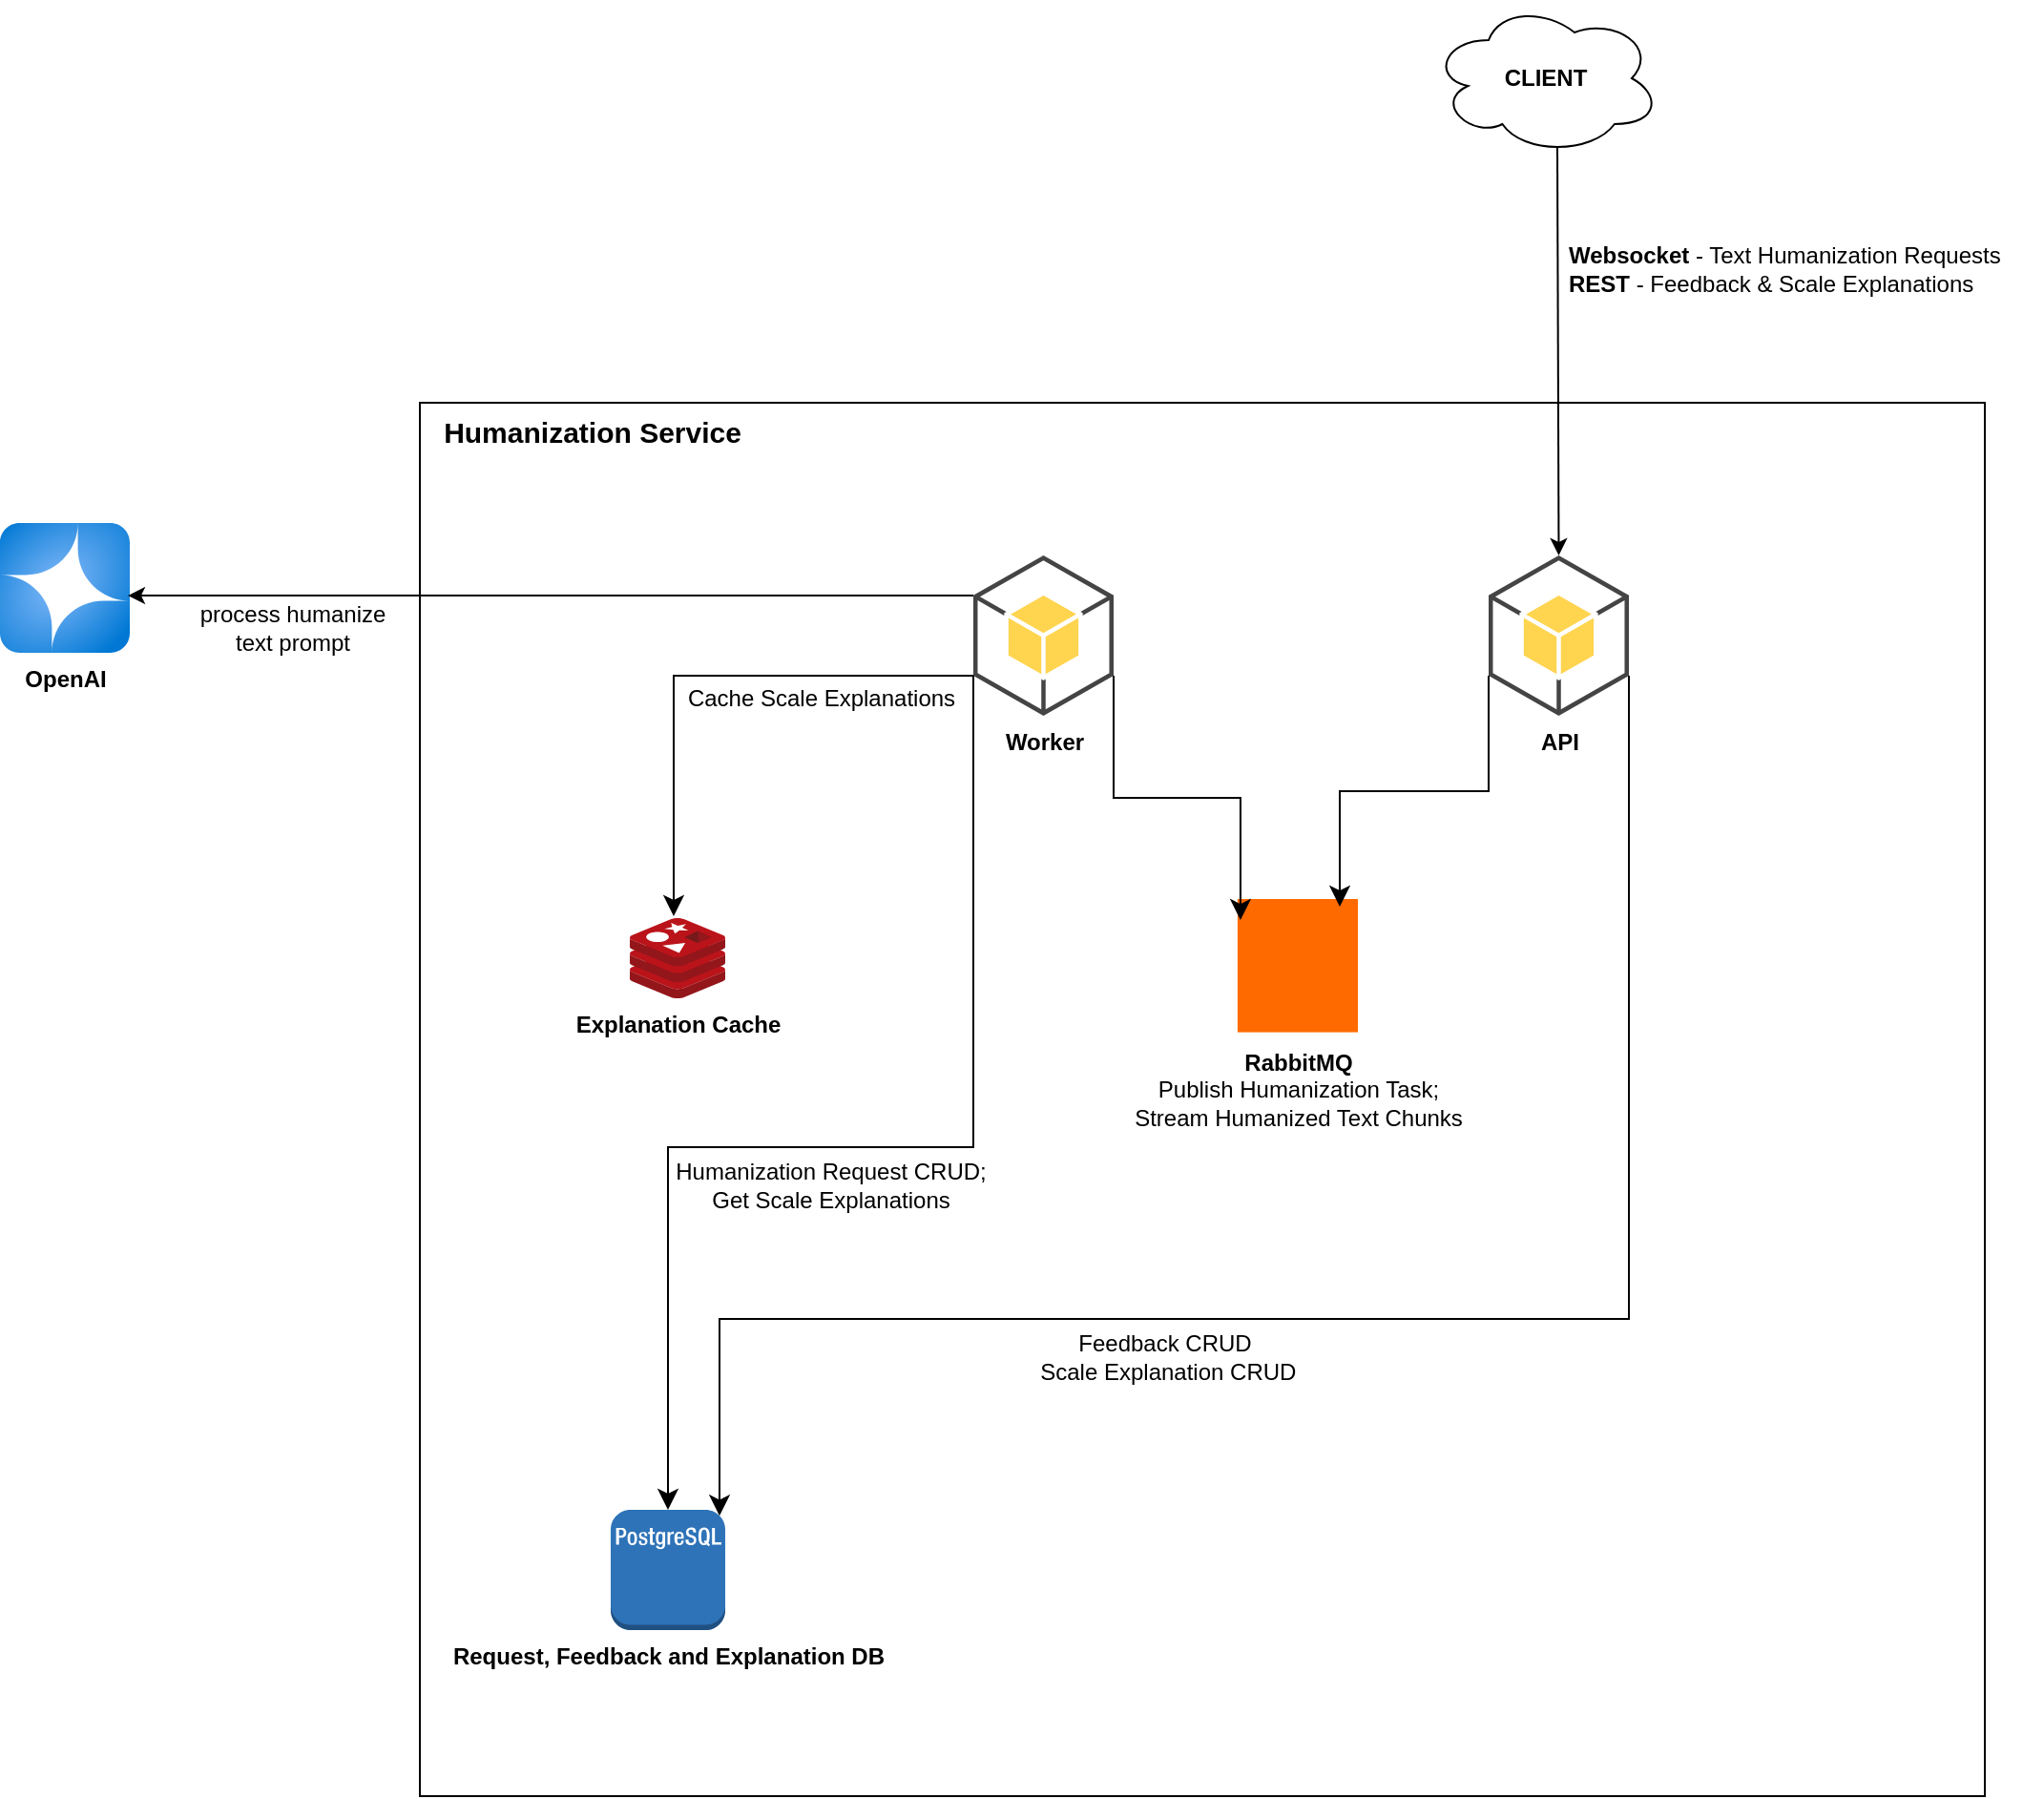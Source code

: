 <mxfile version="26.0.10" pages="2">
  <diagram name="Architecture" id="ZQDoOJGaAtczaBXXb8w6">
    <mxGraphModel dx="2222" dy="759" grid="1" gridSize="10" guides="1" tooltips="1" connect="1" arrows="1" fold="1" page="1" pageScale="1" pageWidth="850" pageHeight="1100" math="0" shadow="0">
      <root>
        <mxCell id="0" />
        <mxCell id="1" parent="0" />
        <mxCell id="LybeNzi-My2Q_nqDxSeN-19" value="" style="rounded=0;whiteSpace=wrap;html=1;" vertex="1" parent="1">
          <mxGeometry x="-110" y="270" width="820" height="730" as="geometry" />
        </mxCell>
        <mxCell id="LybeNzi-My2Q_nqDxSeN-1" value="API" style="outlineConnect=0;dashed=0;verticalLabelPosition=bottom;verticalAlign=top;align=center;html=1;shape=mxgraph.aws3.android;fillColor=#FFD44F;gradientColor=none;fontStyle=1" vertex="1" parent="1">
          <mxGeometry x="450" y="350" width="73.5" height="84" as="geometry" />
        </mxCell>
        <mxCell id="LybeNzi-My2Q_nqDxSeN-2" value="Worker" style="outlineConnect=0;dashed=0;verticalLabelPosition=bottom;verticalAlign=top;align=center;html=1;shape=mxgraph.aws3.android;fillColor=#FFD44F;gradientColor=none;fontStyle=1" vertex="1" parent="1">
          <mxGeometry x="180" y="350" width="73.5" height="84" as="geometry" />
        </mxCell>
        <mxCell id="LybeNzi-My2Q_nqDxSeN-3" value="&lt;div&gt;&lt;br&gt;&lt;/div&gt;" style="points=[];aspect=fixed;html=1;align=center;shadow=0;dashed=0;fillColor=#FF6A00;strokeColor=none;shape=mxgraph.alibaba_cloud.mq_message_queue;" vertex="1" parent="1">
          <mxGeometry x="318.46" y="530" width="63.07" height="69.8" as="geometry" />
        </mxCell>
        <mxCell id="LybeNzi-My2Q_nqDxSeN-4" value="&lt;b&gt;RabbitMQ&lt;/b&gt;&lt;div&gt;Publish Humanization Task;&lt;/div&gt;&lt;div&gt;Stream Humanized Text Chunks&lt;/div&gt;" style="text;html=1;align=center;verticalAlign=middle;resizable=0;points=[];autosize=1;strokeColor=none;fillColor=none;" vertex="1" parent="1">
          <mxGeometry x="249.99" y="600" width="200" height="60" as="geometry" />
        </mxCell>
        <mxCell id="LybeNzi-My2Q_nqDxSeN-5" value="&lt;b&gt;Explanation Cache&lt;/b&gt;" style="image;sketch=0;aspect=fixed;html=1;points=[];align=center;fontSize=12;image=img/lib/mscae/Cache_Redis_Product.svg;" vertex="1" parent="1">
          <mxGeometry y="540" width="50" height="42" as="geometry" />
        </mxCell>
        <mxCell id="LybeNzi-My2Q_nqDxSeN-6" value="Request, Feedback and Explanation DB" style="outlineConnect=0;dashed=0;verticalLabelPosition=bottom;verticalAlign=top;align=center;html=1;shape=mxgraph.aws3.postgre_sql_instance;fillColor=#2E73B8;gradientColor=none;fontStyle=1" vertex="1" parent="1">
          <mxGeometry x="-10" y="850" width="60" height="63" as="geometry" />
        </mxCell>
        <mxCell id="LybeNzi-My2Q_nqDxSeN-7" value="" style="edgeStyle=elbowEdgeStyle;elbow=vertical;endArrow=classic;html=1;curved=0;rounded=0;endSize=8;startSize=8;exitX=0;exitY=0.75;exitDx=0;exitDy=0;exitPerimeter=0;entryX=0.46;entryY=-0.024;entryDx=0;entryDy=0;entryPerimeter=0;" edge="1" parent="1" source="LybeNzi-My2Q_nqDxSeN-2" target="LybeNzi-My2Q_nqDxSeN-5">
          <mxGeometry width="50" height="50" relative="1" as="geometry">
            <mxPoint x="230" y="550" as="sourcePoint" />
            <mxPoint x="280" y="500" as="targetPoint" />
            <Array as="points">
              <mxPoint x="100" y="413" />
            </Array>
          </mxGeometry>
        </mxCell>
        <mxCell id="LybeNzi-My2Q_nqDxSeN-8" value="" style="edgeStyle=elbowEdgeStyle;elbow=vertical;endArrow=classic;html=1;curved=0;rounded=0;endSize=8;startSize=8;exitX=0;exitY=0.75;exitDx=0;exitDy=0;exitPerimeter=0;entryX=0.5;entryY=0;entryDx=0;entryDy=0;entryPerimeter=0;" edge="1" parent="1" source="LybeNzi-My2Q_nqDxSeN-2" target="LybeNzi-My2Q_nqDxSeN-6">
          <mxGeometry width="50" height="50" relative="1" as="geometry">
            <mxPoint x="190" y="423" as="sourcePoint" />
            <mxPoint x="33" y="549" as="targetPoint" />
            <Array as="points">
              <mxPoint x="100" y="660" />
            </Array>
          </mxGeometry>
        </mxCell>
        <mxCell id="LybeNzi-My2Q_nqDxSeN-10" value="" style="endArrow=classic;html=1;rounded=0;exitX=0.55;exitY=0.95;exitDx=0;exitDy=0;entryX=0.5;entryY=0;entryDx=0;entryDy=0;entryPerimeter=0;exitPerimeter=0;" edge="1" parent="1" source="LybeNzi-My2Q_nqDxSeN-11" target="LybeNzi-My2Q_nqDxSeN-1">
          <mxGeometry width="50" height="50" relative="1" as="geometry">
            <mxPoint x="486.75" y="110" as="sourcePoint" />
            <mxPoint x="270" y="220" as="targetPoint" />
          </mxGeometry>
        </mxCell>
        <mxCell id="LybeNzi-My2Q_nqDxSeN-11" value="CLIENT" style="ellipse;shape=cloud;whiteSpace=wrap;html=1;fontStyle=1" vertex="1" parent="1">
          <mxGeometry x="420" y="60" width="120" height="80" as="geometry" />
        </mxCell>
        <mxCell id="LybeNzi-My2Q_nqDxSeN-12" value="" style="edgeStyle=elbowEdgeStyle;elbow=vertical;endArrow=classic;html=1;curved=0;rounded=0;endSize=8;startSize=8;exitX=1;exitY=0.75;exitDx=0;exitDy=0;exitPerimeter=0;entryX=0.024;entryY=0.158;entryDx=0;entryDy=0;entryPerimeter=0;" edge="1" parent="1" source="LybeNzi-My2Q_nqDxSeN-2" target="LybeNzi-My2Q_nqDxSeN-3">
          <mxGeometry width="50" height="50" relative="1" as="geometry">
            <mxPoint x="10" y="620" as="sourcePoint" />
            <mxPoint x="60" y="570" as="targetPoint" />
          </mxGeometry>
        </mxCell>
        <mxCell id="LybeNzi-My2Q_nqDxSeN-13" value="" style="edgeStyle=elbowEdgeStyle;elbow=vertical;endArrow=classic;html=1;curved=0;rounded=0;endSize=8;startSize=8;exitX=0;exitY=0.75;exitDx=0;exitDy=0;exitPerimeter=0;entryX=0.849;entryY=0.057;entryDx=0;entryDy=0;entryPerimeter=0;" edge="1" parent="1" source="LybeNzi-My2Q_nqDxSeN-1" target="LybeNzi-My2Q_nqDxSeN-3">
          <mxGeometry width="50" height="50" relative="1" as="geometry">
            <mxPoint x="264" y="423" as="sourcePoint" />
            <mxPoint x="330" y="551" as="targetPoint" />
          </mxGeometry>
        </mxCell>
        <mxCell id="LybeNzi-My2Q_nqDxSeN-14" value="" style="edgeStyle=elbowEdgeStyle;elbow=vertical;endArrow=classic;html=1;curved=0;rounded=0;endSize=8;startSize=8;exitX=1;exitY=0.75;exitDx=0;exitDy=0;exitPerimeter=0;entryX=0.95;entryY=0.05;entryDx=0;entryDy=0;entryPerimeter=0;" edge="1" parent="1" source="LybeNzi-My2Q_nqDxSeN-1" target="LybeNzi-My2Q_nqDxSeN-6">
          <mxGeometry width="50" height="50" relative="1" as="geometry">
            <mxPoint x="190" y="423" as="sourcePoint" />
            <mxPoint x="57" y="745" as="targetPoint" />
            <Array as="points">
              <mxPoint x="280" y="750" />
            </Array>
          </mxGeometry>
        </mxCell>
        <mxCell id="LybeNzi-My2Q_nqDxSeN-15" value="Humanization Request CRUD;&lt;div&gt;Get Scale Explanations&lt;/div&gt;" style="text;html=1;align=center;verticalAlign=middle;resizable=0;points=[];autosize=1;strokeColor=none;fillColor=none;" vertex="1" parent="1">
          <mxGeometry x="10" y="660" width="190" height="40" as="geometry" />
        </mxCell>
        <mxCell id="LybeNzi-My2Q_nqDxSeN-16" value="Feedback CRUD&lt;div&gt;&amp;nbsp;Scale Explanation CRUD&lt;/div&gt;" style="text;html=1;align=center;verticalAlign=middle;resizable=0;points=[];autosize=1;strokeColor=none;fillColor=none;" vertex="1" parent="1">
          <mxGeometry x="200" y="750" width="160" height="40" as="geometry" />
        </mxCell>
        <mxCell id="LybeNzi-My2Q_nqDxSeN-17" value="Cache Scale Explanations" style="text;html=1;align=center;verticalAlign=middle;resizable=0;points=[];autosize=1;strokeColor=none;fillColor=none;" vertex="1" parent="1">
          <mxGeometry x="20" y="410" width="160" height="30" as="geometry" />
        </mxCell>
        <mxCell id="LybeNzi-My2Q_nqDxSeN-20" value="&lt;b&gt;&lt;font style=&quot;font-size: 15px;&quot;&gt;Humanization Service&lt;/font&gt;&lt;/b&gt;" style="text;html=1;align=center;verticalAlign=middle;resizable=0;points=[];autosize=1;strokeColor=none;fillColor=none;" vertex="1" parent="1">
          <mxGeometry x="-110" y="270" width="180" height="30" as="geometry" />
        </mxCell>
        <mxCell id="LybeNzi-My2Q_nqDxSeN-21" value="&lt;b&gt;Websocket&lt;/b&gt; - Text Humanization Requests&lt;div&gt;&lt;b&gt;REST&lt;/b&gt; - Feedback &amp;amp; Scale Explanations&lt;/div&gt;" style="text;html=1;align=left;verticalAlign=middle;resizable=0;points=[];autosize=1;strokeColor=none;fillColor=none;" vertex="1" parent="1">
          <mxGeometry x="490" y="180" width="250" height="40" as="geometry" />
        </mxCell>
        <mxCell id="gI9LRMw03jEEBICZ6uAD-1" value="OpenAI" style="image;aspect=fixed;html=1;points=[];align=center;fontSize=12;image=img/lib/azure2/ai_machine_learning/Azure_OpenAI.svg;fontStyle=1" vertex="1" parent="1">
          <mxGeometry x="-330" y="333" width="68" height="68" as="geometry" />
        </mxCell>
        <mxCell id="gI9LRMw03jEEBICZ6uAD-2" value="" style="endArrow=classic;html=1;rounded=0;exitX=0;exitY=0.25;exitDx=0;exitDy=0;exitPerimeter=0;entryX=0.985;entryY=0.559;entryDx=0;entryDy=0;entryPerimeter=0;" edge="1" parent="1" source="LybeNzi-My2Q_nqDxSeN-2" target="gI9LRMw03jEEBICZ6uAD-1">
          <mxGeometry width="50" height="50" relative="1" as="geometry">
            <mxPoint x="200" y="550" as="sourcePoint" />
            <mxPoint x="250" y="500" as="targetPoint" />
          </mxGeometry>
        </mxCell>
        <mxCell id="gI9LRMw03jEEBICZ6uAD-3" value="process humanize&lt;div&gt;text prompt&lt;/div&gt;" style="text;html=1;align=center;verticalAlign=middle;resizable=0;points=[];autosize=1;strokeColor=none;fillColor=none;" vertex="1" parent="1">
          <mxGeometry x="-237" y="368" width="120" height="40" as="geometry" />
        </mxCell>
      </root>
    </mxGraphModel>
  </diagram>
  <diagram id="bjEdXQ-39PcL1GPv5E3n" name="Humanization Flow">
    <mxGraphModel dx="3345" dy="1380" grid="1" gridSize="10" guides="1" tooltips="1" connect="1" arrows="1" fold="1" page="1" pageScale="1" pageWidth="850" pageHeight="1100" math="0" shadow="0">
      <root>
        <mxCell id="0" />
        <mxCell id="1" parent="0" />
        <mxCell id="y_9umOjnluDLnibyfxHI-2" value="CLIENT" style="ellipse;shape=umlEntity;whiteSpace=wrap;html=1;" vertex="1" parent="1">
          <mxGeometry x="-300" y="200" width="80" height="80" as="geometry" />
        </mxCell>
        <mxCell id="y_9umOjnluDLnibyfxHI-3" value="API" style="ellipse;shape=umlEntity;whiteSpace=wrap;html=1;" vertex="1" parent="1">
          <mxGeometry x="-40" y="200" width="80" height="80" as="geometry" />
        </mxCell>
        <mxCell id="y_9umOjnluDLnibyfxHI-4" value="WORKER" style="ellipse;shape=umlEntity;whiteSpace=wrap;html=1;" vertex="1" parent="1">
          <mxGeometry x="510" y="200" width="80" height="80" as="geometry" />
        </mxCell>
        <mxCell id="y_9umOjnluDLnibyfxHI-5" value="REDIS CACHE" style="ellipse;shape=umlEntity;whiteSpace=wrap;html=1;" vertex="1" parent="1">
          <mxGeometry x="770" y="200" width="80" height="80" as="geometry" />
        </mxCell>
        <mxCell id="y_9umOjnluDLnibyfxHI-6" value="POSTGRES" style="ellipse;shape=umlEntity;whiteSpace=wrap;html=1;" vertex="1" parent="1">
          <mxGeometry x="1025" y="200" width="80" height="80" as="geometry" />
        </mxCell>
        <mxCell id="y_9umOjnluDLnibyfxHI-7" value="RABBITMQ" style="ellipse;shape=umlEntity;whiteSpace=wrap;html=1;" vertex="1" parent="1">
          <mxGeometry x="220" y="200" width="80" height="80" as="geometry" />
        </mxCell>
        <mxCell id="y_9umOjnluDLnibyfxHI-8" value="" style="endArrow=none;dashed=1;html=1;dashPattern=8 8;strokeWidth=2;rounded=0;exitX=0.5;exitY=1;exitDx=0;exitDy=0;" edge="1" parent="1" source="y_9umOjnluDLnibyfxHI-20">
          <mxGeometry width="50" height="50" relative="1" as="geometry">
            <mxPoint x="160" y="420" as="sourcePoint" />
            <mxPoint x="-260" y="1760" as="targetPoint" />
          </mxGeometry>
        </mxCell>
        <mxCell id="y_9umOjnluDLnibyfxHI-9" value="" style="endArrow=none;dashed=1;html=1;dashPattern=8 8;strokeWidth=2;rounded=0;exitX=0.5;exitY=1;exitDx=0;exitDy=0;" edge="1" parent="1" source="y_9umOjnluDLnibyfxHI-24">
          <mxGeometry width="50" height="50" relative="1" as="geometry">
            <mxPoint x="-0.5" y="280" as="sourcePoint" />
            <mxPoint y="1760" as="targetPoint" />
          </mxGeometry>
        </mxCell>
        <mxCell id="y_9umOjnluDLnibyfxHI-10" value="" style="endArrow=none;dashed=1;html=1;dashPattern=8 8;strokeWidth=2;rounded=0;exitX=0.5;exitY=1;exitDx=0;exitDy=0;strokeColor=default;" edge="1" parent="1">
          <mxGeometry width="50" height="50" relative="1" as="geometry">
            <mxPoint x="259.5" y="280" as="sourcePoint" />
            <mxPoint x="260" y="1760" as="targetPoint" />
          </mxGeometry>
        </mxCell>
        <mxCell id="y_9umOjnluDLnibyfxHI-11" value="" style="endArrow=none;dashed=1;html=1;dashPattern=1 3;strokeWidth=2;rounded=0;exitX=0.5;exitY=1;exitDx=0;exitDy=0;" edge="1" parent="1" source="y_9umOjnluDLnibyfxHI-30">
          <mxGeometry width="50" height="50" relative="1" as="geometry">
            <mxPoint x="549.5" y="280" as="sourcePoint" />
            <mxPoint x="549.5" y="1130" as="targetPoint" />
          </mxGeometry>
        </mxCell>
        <mxCell id="y_9umOjnluDLnibyfxHI-12" value="" style="endArrow=none;dashed=1;html=1;dashPattern=8 8;strokeWidth=2;rounded=0;exitX=0.5;exitY=1;exitDx=0;exitDy=0;strokeColor=default;" edge="1" parent="1">
          <mxGeometry width="50" height="50" relative="1" as="geometry">
            <mxPoint x="809.5" y="280" as="sourcePoint" />
            <mxPoint x="810" y="1760" as="targetPoint" />
          </mxGeometry>
        </mxCell>
        <mxCell id="y_9umOjnluDLnibyfxHI-13" value="" style="endArrow=none;dashed=1;html=1;dashPattern=8 8;strokeWidth=2;rounded=0;exitX=0.5;exitY=1;exitDx=0;exitDy=0;strokeColor=default;" edge="1" parent="1">
          <mxGeometry width="50" height="50" relative="1" as="geometry">
            <mxPoint x="1064.5" y="280" as="sourcePoint" />
            <mxPoint x="1065" y="1760" as="targetPoint" />
          </mxGeometry>
        </mxCell>
        <mxCell id="y_9umOjnluDLnibyfxHI-14" value="" style="html=1;points=[[0,0,0,0,5],[0,1,0,0,-5],[1,0,0,0,5],[1,1,0,0,-5]];perimeter=orthogonalPerimeter;outlineConnect=0;targetShapes=umlLifeline;portConstraint=eastwest;newEdgeStyle={&quot;curved&quot;:0,&quot;rounded&quot;:0};" vertex="1" parent="1">
          <mxGeometry x="802.5" y="710" width="10" height="80" as="geometry" />
        </mxCell>
        <mxCell id="y_9umOjnluDLnibyfxHI-15" value="get cached explanations" style="html=1;verticalAlign=bottom;endArrow=block;curved=0;rounded=0;entryX=0;entryY=0;entryDx=0;entryDy=5;" edge="1" target="y_9umOjnluDLnibyfxHI-14" parent="1">
          <mxGeometry relative="1" as="geometry">
            <mxPoint x="557.5" y="715" as="sourcePoint" />
          </mxGeometry>
        </mxCell>
        <mxCell id="y_9umOjnluDLnibyfxHI-16" value="Cached explanations" style="html=1;verticalAlign=bottom;endArrow=open;dashed=1;endSize=8;curved=0;rounded=0;exitX=0;exitY=1;exitDx=0;exitDy=-5;" edge="1" source="y_9umOjnluDLnibyfxHI-14" parent="1">
          <mxGeometry relative="1" as="geometry">
            <mxPoint x="557.5" y="785" as="targetPoint" />
          </mxGeometry>
        </mxCell>
        <mxCell id="y_9umOjnluDLnibyfxHI-17" value="" style="html=1;points=[[0,0,0,0,5],[0,1,0,0,-5],[1,0,0,0,5],[1,1,0,0,-5]];perimeter=orthogonalPerimeter;outlineConnect=0;targetShapes=umlLifeline;portConstraint=eastwest;newEdgeStyle={&quot;curved&quot;:0,&quot;rounded&quot;:0};" vertex="1" parent="1">
          <mxGeometry x="1060" y="1070" width="10" height="80" as="geometry" />
        </mxCell>
        <mxCell id="y_9umOjnluDLnibyfxHI-18" value="get explanations from DB" style="html=1;verticalAlign=bottom;endArrow=block;curved=0;rounded=0;entryX=0;entryY=0;entryDx=0;entryDy=5;" edge="1" parent="1" target="y_9umOjnluDLnibyfxHI-17" source="y_9umOjnluDLnibyfxHI-30">
          <mxGeometry relative="1" as="geometry">
            <mxPoint x="990" y="1075" as="sourcePoint" />
          </mxGeometry>
        </mxCell>
        <mxCell id="y_9umOjnluDLnibyfxHI-19" value="explanations from DB" style="html=1;verticalAlign=bottom;endArrow=open;dashed=1;endSize=8;curved=0;rounded=0;exitX=0;exitY=1;exitDx=0;exitDy=-5;" edge="1" parent="1" source="y_9umOjnluDLnibyfxHI-17" target="y_9umOjnluDLnibyfxHI-30">
          <mxGeometry relative="1" as="geometry">
            <mxPoint x="990" y="1145" as="targetPoint" />
          </mxGeometry>
        </mxCell>
        <mxCell id="y_9umOjnluDLnibyfxHI-21" value="" style="endArrow=none;dashed=1;html=1;dashPattern=8 8;strokeWidth=2;rounded=0;exitX=0.5;exitY=1;exitDx=0;exitDy=0;strokeColor=default;" edge="1" parent="1" source="y_9umOjnluDLnibyfxHI-2" target="y_9umOjnluDLnibyfxHI-20">
          <mxGeometry width="50" height="50" relative="1" as="geometry">
            <mxPoint x="-260" y="280" as="sourcePoint" />
            <mxPoint x="-260" y="1130" as="targetPoint" />
          </mxGeometry>
        </mxCell>
        <mxCell id="y_9umOjnluDLnibyfxHI-20" value="" style="html=1;points=[[0,0,0,0,5],[0,1,0,0,-5],[1,0,0,0,5],[1,1,0,0,-5]];perimeter=orthogonalPerimeter;outlineConnect=0;targetShapes=umlLifeline;portConstraint=eastwest;newEdgeStyle={&quot;curved&quot;:0,&quot;rounded&quot;:0};" vertex="1" parent="1">
          <mxGeometry x="-265" y="330" width="10" height="1350" as="geometry" />
        </mxCell>
        <mxCell id="y_9umOjnluDLnibyfxHI-22" value="Open Websocket Connection" style="html=1;verticalAlign=bottom;endArrow=block;curved=0;rounded=0;" edge="1" parent="1">
          <mxGeometry width="80" relative="1" as="geometry">
            <mxPoint x="-255" y="360" as="sourcePoint" />
            <mxPoint x="-10" y="360" as="targetPoint" />
          </mxGeometry>
        </mxCell>
        <mxCell id="y_9umOjnluDLnibyfxHI-23" value="Dispatch Humanize Text Request" style="html=1;verticalAlign=bottom;endArrow=block;curved=0;rounded=0;" edge="1" parent="1">
          <mxGeometry width="80" relative="1" as="geometry">
            <mxPoint x="-255" y="410" as="sourcePoint" />
            <mxPoint x="-10" y="410.5" as="targetPoint" />
          </mxGeometry>
        </mxCell>
        <mxCell id="y_9umOjnluDLnibyfxHI-25" value="" style="endArrow=none;dashed=1;html=1;dashPattern=8 8;strokeWidth=2;rounded=0;exitX=0.5;exitY=1;exitDx=0;exitDy=0;strokeColor=default;" edge="1" parent="1" target="y_9umOjnluDLnibyfxHI-24">
          <mxGeometry width="50" height="50" relative="1" as="geometry">
            <mxPoint x="-0.5" y="280" as="sourcePoint" />
            <mxPoint x="-0.5" y="1130" as="targetPoint" />
          </mxGeometry>
        </mxCell>
        <mxCell id="y_9umOjnluDLnibyfxHI-24" value="" style="html=1;points=[[0,0,0,0,5],[0,1,0,0,-5],[1,0,0,0,5],[1,1,0,0,-5]];perimeter=orthogonalPerimeter;outlineConnect=0;targetShapes=umlLifeline;portConstraint=eastwest;newEdgeStyle={&quot;curved&quot;:0,&quot;rounded&quot;:0};" vertex="1" parent="1">
          <mxGeometry x="-5" y="340" width="10" height="1330" as="geometry" />
        </mxCell>
        <mxCell id="y_9umOjnluDLnibyfxHI-26" value="Publish Humanize Text Task" style="html=1;verticalAlign=bottom;endArrow=block;curved=0;rounded=0;" edge="1" parent="1">
          <mxGeometry width="80" relative="1" as="geometry">
            <mxPoint x="5" y="470" as="sourcePoint" />
            <mxPoint x="250" y="470.5" as="targetPoint" />
          </mxGeometry>
        </mxCell>
        <mxCell id="y_9umOjnluDLnibyfxHI-27" value="Subscribe to Result Chunks" style="html=1;verticalAlign=bottom;endArrow=block;curved=0;rounded=0;" edge="1" parent="1">
          <mxGeometry width="80" relative="1" as="geometry">
            <mxPoint x="5" y="500" as="sourcePoint" />
            <mxPoint x="250" y="500.5" as="targetPoint" />
          </mxGeometry>
        </mxCell>
        <mxCell id="y_9umOjnluDLnibyfxHI-28" value="Consume Humanize Text Task" style="html=1;verticalAlign=bottom;endArrow=block;curved=0;rounded=0;" edge="1" parent="1">
          <mxGeometry width="80" relative="1" as="geometry">
            <mxPoint x="265" y="549" as="sourcePoint" />
            <mxPoint x="530" y="550" as="targetPoint" />
          </mxGeometry>
        </mxCell>
        <mxCell id="y_9umOjnluDLnibyfxHI-31" value="" style="endArrow=none;dashed=1;html=1;dashPattern=8 8;strokeWidth=2;rounded=0;exitX=0.5;exitY=1;exitDx=0;exitDy=0;strokeColor=default;" edge="1" parent="1" target="y_9umOjnluDLnibyfxHI-30">
          <mxGeometry width="50" height="50" relative="1" as="geometry">
            <mxPoint x="549.5" y="280" as="sourcePoint" />
            <mxPoint x="400" y="990" as="targetPoint" />
          </mxGeometry>
        </mxCell>
        <mxCell id="y_9umOjnluDLnibyfxHI-30" value="" style="html=1;points=[[0,0,0,0,5],[0,1,0,0,-5],[1,0,0,0,5],[1,1,0,0,-5]];perimeter=orthogonalPerimeter;outlineConnect=0;targetShapes=umlLifeline;portConstraint=eastwest;newEdgeStyle={&quot;curved&quot;:0,&quot;rounded&quot;:0};" vertex="1" parent="1">
          <mxGeometry x="545" y="540" width="10" height="1170" as="geometry" />
        </mxCell>
        <mxCell id="y_9umOjnluDLnibyfxHI-33" value="get score&lt;div&gt;explanations&lt;/div&gt;" style="shape=umlFrame;whiteSpace=wrap;html=1;pointerEvents=0;width=130;height=40;fontStyle=1" vertex="1" parent="1">
          <mxGeometry x="490" y="610" width="640" height="660" as="geometry" />
        </mxCell>
        <mxCell id="y_9umOjnluDLnibyfxHI-34" value="[if cached]" style="text;html=1;align=center;verticalAlign=middle;resizable=0;points=[];autosize=1;strokeColor=none;fillColor=none;fontStyle=1" vertex="1" parent="1">
          <mxGeometry x="633" y="610" width="80" height="30" as="geometry" />
        </mxCell>
        <mxCell id="y_9umOjnluDLnibyfxHI-37" value="" style="html=1;points=[[0,0,0,0,5],[0,1,0,0,-5],[1,0,0,0,5],[1,1,0,0,-5]];perimeter=orthogonalPerimeter;outlineConnect=0;targetShapes=umlLifeline;portConstraint=eastwest;newEdgeStyle={&quot;curved&quot;:0,&quot;rounded&quot;:0};" vertex="1" parent="1">
          <mxGeometry x="802.5" y="946" width="10" height="80" as="geometry" />
        </mxCell>
        <mxCell id="y_9umOjnluDLnibyfxHI-38" value="get cached explanations" style="html=1;verticalAlign=bottom;endArrow=block;curved=0;rounded=0;entryX=0;entryY=0;entryDx=0;entryDy=5;" edge="1" parent="1" target="y_9umOjnluDLnibyfxHI-37">
          <mxGeometry relative="1" as="geometry">
            <mxPoint x="557.5" y="951" as="sourcePoint" />
          </mxGeometry>
        </mxCell>
        <mxCell id="y_9umOjnluDLnibyfxHI-39" value="None" style="html=1;verticalAlign=bottom;endArrow=open;dashed=1;endSize=8;curved=0;rounded=0;exitX=0;exitY=1;exitDx=0;exitDy=-5;" edge="1" parent="1" source="y_9umOjnluDLnibyfxHI-37">
          <mxGeometry relative="1" as="geometry">
            <mxPoint x="557.5" y="1021" as="targetPoint" />
          </mxGeometry>
        </mxCell>
        <mxCell id="y_9umOjnluDLnibyfxHI-40" value="" style="endArrow=none;dashed=1;html=1;dashPattern=8 8;strokeWidth=1;rounded=0;exitX=0.003;exitY=0.32;exitDx=0;exitDy=0;exitPerimeter=0;entryX=0.997;entryY=0.408;entryDx=0;entryDy=0;entryPerimeter=0;" edge="1" parent="1" source="y_9umOjnluDLnibyfxHI-33">
          <mxGeometry width="50" height="50" relative="1" as="geometry">
            <mxPoint x="501.89" y="822.16" as="sourcePoint" />
            <mxPoint x="1128.11" y="822.16" as="targetPoint" />
          </mxGeometry>
        </mxCell>
        <mxCell id="y_9umOjnluDLnibyfxHI-41" value="[if not cached]" style="text;html=1;align=center;verticalAlign=middle;resizable=0;points=[];autosize=1;strokeColor=none;fillColor=none;fontStyle=1" vertex="1" parent="1">
          <mxGeometry x="633" y="826" width="100" height="30" as="geometry" />
        </mxCell>
        <mxCell id="y_9umOjnluDLnibyfxHI-42" value="cache explanations" style="html=1;verticalAlign=bottom;endArrow=block;curved=0;rounded=0;entryX=0;entryY=0;entryDx=0;entryDy=5;" edge="1" parent="1">
          <mxGeometry relative="1" as="geometry">
            <mxPoint x="560.25" y="1210" as="sourcePoint" />
            <mxPoint x="805.75" y="1210" as="targetPoint" />
          </mxGeometry>
        </mxCell>
        <mxCell id="y_9umOjnluDLnibyfxHI-43" value="OPENAI" style="ellipse;shape=umlEntity;whiteSpace=wrap;html=1;" vertex="1" parent="1">
          <mxGeometry x="1340" y="200" width="80" height="80" as="geometry" />
        </mxCell>
        <mxCell id="y_9umOjnluDLnibyfxHI-44" value="" style="endArrow=none;dashed=1;html=1;dashPattern=8 8;strokeWidth=2;rounded=0;exitX=0.5;exitY=1;exitDx=0;exitDy=0;strokeColor=default;" edge="1" parent="1" source="y_9umOjnluDLnibyfxHI-49">
          <mxGeometry width="50" height="50" relative="1" as="geometry">
            <mxPoint x="1379.5" y="280" as="sourcePoint" />
            <mxPoint x="1380" y="1760" as="targetPoint" />
          </mxGeometry>
        </mxCell>
        <mxCell id="y_9umOjnluDLnibyfxHI-50" value="" style="endArrow=none;dashed=1;html=1;dashPattern=8 8;strokeWidth=2;rounded=0;exitX=0.5;exitY=1;exitDx=0;exitDy=0;strokeColor=default;" edge="1" parent="1" target="y_9umOjnluDLnibyfxHI-49">
          <mxGeometry width="50" height="50" relative="1" as="geometry">
            <mxPoint x="1379.5" y="280" as="sourcePoint" />
            <mxPoint x="1380" y="2030" as="targetPoint" />
          </mxGeometry>
        </mxCell>
        <mxCell id="y_9umOjnluDLnibyfxHI-49" value="" style="html=1;points=[[0,0,0,0,5],[0,1,0,0,-5],[1,0,0,0,5],[1,1,0,0,-5]];perimeter=orthogonalPerimeter;outlineConnect=0;targetShapes=umlLifeline;portConstraint=eastwest;newEdgeStyle={&quot;curved&quot;:0,&quot;rounded&quot;:0};" vertex="1" parent="1">
          <mxGeometry x="1375" y="1330" width="10" height="180" as="geometry" />
        </mxCell>
        <mxCell id="y_9umOjnluDLnibyfxHI-51" value="submit prompt to OpenAI for completion" style="html=1;verticalAlign=bottom;endArrow=block;curved=0;rounded=0;" edge="1" parent="1">
          <mxGeometry x="-0.086" width="80" relative="1" as="geometry">
            <mxPoint x="560" y="1350" as="sourcePoint" />
            <mxPoint x="1370" y="1350" as="targetPoint" />
            <mxPoint as="offset" />
          </mxGeometry>
        </mxCell>
        <mxCell id="y_9umOjnluDLnibyfxHI-52" value="text chunk" style="html=1;verticalAlign=bottom;endArrow=block;curved=0;rounded=0;" edge="1" parent="1">
          <mxGeometry width="80" relative="1" as="geometry">
            <mxPoint x="1375" y="1448" as="sourcePoint" />
            <mxPoint x="555" y="1448" as="targetPoint" />
          </mxGeometry>
        </mxCell>
        <mxCell id="y_9umOjnluDLnibyfxHI-53" value="text chunk" style="html=1;verticalAlign=bottom;endArrow=block;curved=0;rounded=0;" edge="1" parent="1">
          <mxGeometry width="80" relative="1" as="geometry">
            <mxPoint x="545" y="1462" as="sourcePoint" />
            <mxPoint x="260" y="1462" as="targetPoint" />
          </mxGeometry>
        </mxCell>
        <mxCell id="y_9umOjnluDLnibyfxHI-54" value="text chunk" style="html=1;verticalAlign=bottom;endArrow=block;curved=0;rounded=0;" edge="1" parent="1">
          <mxGeometry width="80" relative="1" as="geometry">
            <mxPoint x="255" y="1480" as="sourcePoint" />
            <mxPoint y="1480" as="targetPoint" />
          </mxGeometry>
        </mxCell>
        <mxCell id="y_9umOjnluDLnibyfxHI-56" value="text chunk" style="html=1;verticalAlign=bottom;endArrow=block;curved=0;rounded=0;" edge="1" parent="1">
          <mxGeometry width="80" relative="1" as="geometry">
            <mxPoint x="-5" y="1490" as="sourcePoint" />
            <mxPoint x="-260" y="1490" as="targetPoint" />
          </mxGeometry>
        </mxCell>
        <mxCell id="y_9umOjnluDLnibyfxHI-45" value="stream humanized text" style="shape=umlFrame;whiteSpace=wrap;html=1;pointerEvents=0;width=130;height=40;fontStyle=1" vertex="1" parent="1">
          <mxGeometry x="-370" y="1392" width="1900" height="138" as="geometry" />
        </mxCell>
        <mxCell id="y_9umOjnluDLnibyfxHI-57" value="full text as last chunk" style="html=1;verticalAlign=bottom;endArrow=block;curved=0;rounded=0;" edge="1" parent="1">
          <mxGeometry x="-0.086" width="80" relative="1" as="geometry">
            <mxPoint x="545" y="1580" as="sourcePoint" />
            <mxPoint x="260" y="1580" as="targetPoint" />
            <mxPoint as="offset" />
          </mxGeometry>
        </mxCell>
        <mxCell id="y_9umOjnluDLnibyfxHI-58" value="full text as last chunk" style="html=1;verticalAlign=bottom;endArrow=block;curved=0;rounded=0;" edge="1" parent="1">
          <mxGeometry x="-0.086" width="80" relative="1" as="geometry">
            <mxPoint x="255" y="1600" as="sourcePoint" />
            <mxPoint y="1600" as="targetPoint" />
            <mxPoint as="offset" />
          </mxGeometry>
        </mxCell>
        <mxCell id="y_9umOjnluDLnibyfxHI-59" value="full text as last chunk" style="html=1;verticalAlign=bottom;endArrow=block;curved=0;rounded=0;" edge="1" parent="1">
          <mxGeometry x="-0.086" width="80" relative="1" as="geometry">
            <mxPoint y="1620" as="sourcePoint" />
            <mxPoint x="-260" y="1620" as="targetPoint" />
            <mxPoint as="offset" />
          </mxGeometry>
        </mxCell>
        <mxCell id="y_9umOjnluDLnibyfxHI-60" value="close Websocker connection" style="html=1;verticalAlign=bottom;endArrow=block;curved=0;rounded=0;" edge="1" parent="1">
          <mxGeometry x="-0.086" width="80" relative="1" as="geometry">
            <mxPoint y="1660" as="sourcePoint" />
            <mxPoint x="-260" y="1660" as="targetPoint" />
            <mxPoint as="offset" />
          </mxGeometry>
        </mxCell>
        <mxCell id="y_9umOjnluDLnibyfxHI-61" value="store humanized text and used scale explanation&lt;div&gt;versions for future feedback collection and analysis&lt;/div&gt;" style="html=1;verticalAlign=bottom;endArrow=block;curved=0;rounded=0;" edge="1" parent="1">
          <mxGeometry x="-0.086" width="80" relative="1" as="geometry">
            <mxPoint x="559" y="1684" as="sourcePoint" />
            <mxPoint x="1059" y="1684" as="targetPoint" />
            <mxPoint as="offset" />
          </mxGeometry>
        </mxCell>
        <mxCell id="kORP-pjURJp8X9NfO283-2" value="" style="endArrow=none;dashed=1;html=1;dashPattern=8 8;strokeWidth=2;rounded=0;strokeColor=default;" edge="1" parent="1">
          <mxGeometry width="50" height="50" relative="1" as="geometry">
            <mxPoint x="550" y="1711" as="sourcePoint" />
            <mxPoint x="550" y="1760" as="targetPoint" />
          </mxGeometry>
        </mxCell>
      </root>
    </mxGraphModel>
  </diagram>
</mxfile>
